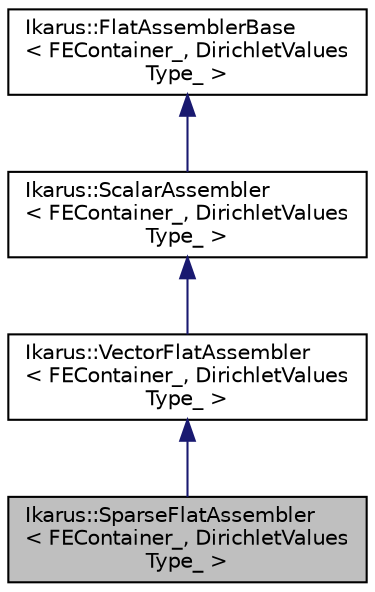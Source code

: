digraph "Ikarus::SparseFlatAssembler&lt; FEContainer_, DirichletValuesType_ &gt;"
{
 // LATEX_PDF_SIZE
  edge [fontname="Helvetica",fontsize="10",labelfontname="Helvetica",labelfontsize="10"];
  node [fontname="Helvetica",fontsize="10",shape=record];
  Node1 [label="Ikarus::SparseFlatAssembler\l\< FEContainer_, DirichletValues\lType_ \>",height=0.2,width=0.4,color="black", fillcolor="grey75", style="filled", fontcolor="black",tooltip="SparseFlatAssembler assembles matrix quantities using a flat basis Indexing strategy...."];
  Node2 -> Node1 [dir="back",color="midnightblue",fontsize="10",style="solid"];
  Node2 [label="Ikarus::VectorFlatAssembler\l\< FEContainer_, DirichletValues\lType_ \>",height=0.2,width=0.4,color="black", fillcolor="white", style="filled",URL="$df/db5/a01158.html",tooltip="VectorFlatAssembler assembles vector quantities using a flat basis Indexing strategy."];
  Node3 -> Node2 [dir="back",color="midnightblue",fontsize="10",style="solid"];
  Node3 [label="Ikarus::ScalarAssembler\l\< FEContainer_, DirichletValues\lType_ \>",height=0.2,width=0.4,color="black", fillcolor="white", style="filled",URL="$d5/d16/a01154.html",tooltip="ScalarAssembler assembles scalar quantities."];
  Node4 -> Node3 [dir="back",color="midnightblue",fontsize="10",style="solid"];
  Node4 [label="Ikarus::FlatAssemblerBase\l\< FEContainer_, DirichletValues\lType_ \>",height=0.2,width=0.4,color="black", fillcolor="white", style="filled",URL="$d2/d7b/a01150.html",tooltip="The FlatAssemblerBase takes care of common subtasks done by flat assemblers."];
}
